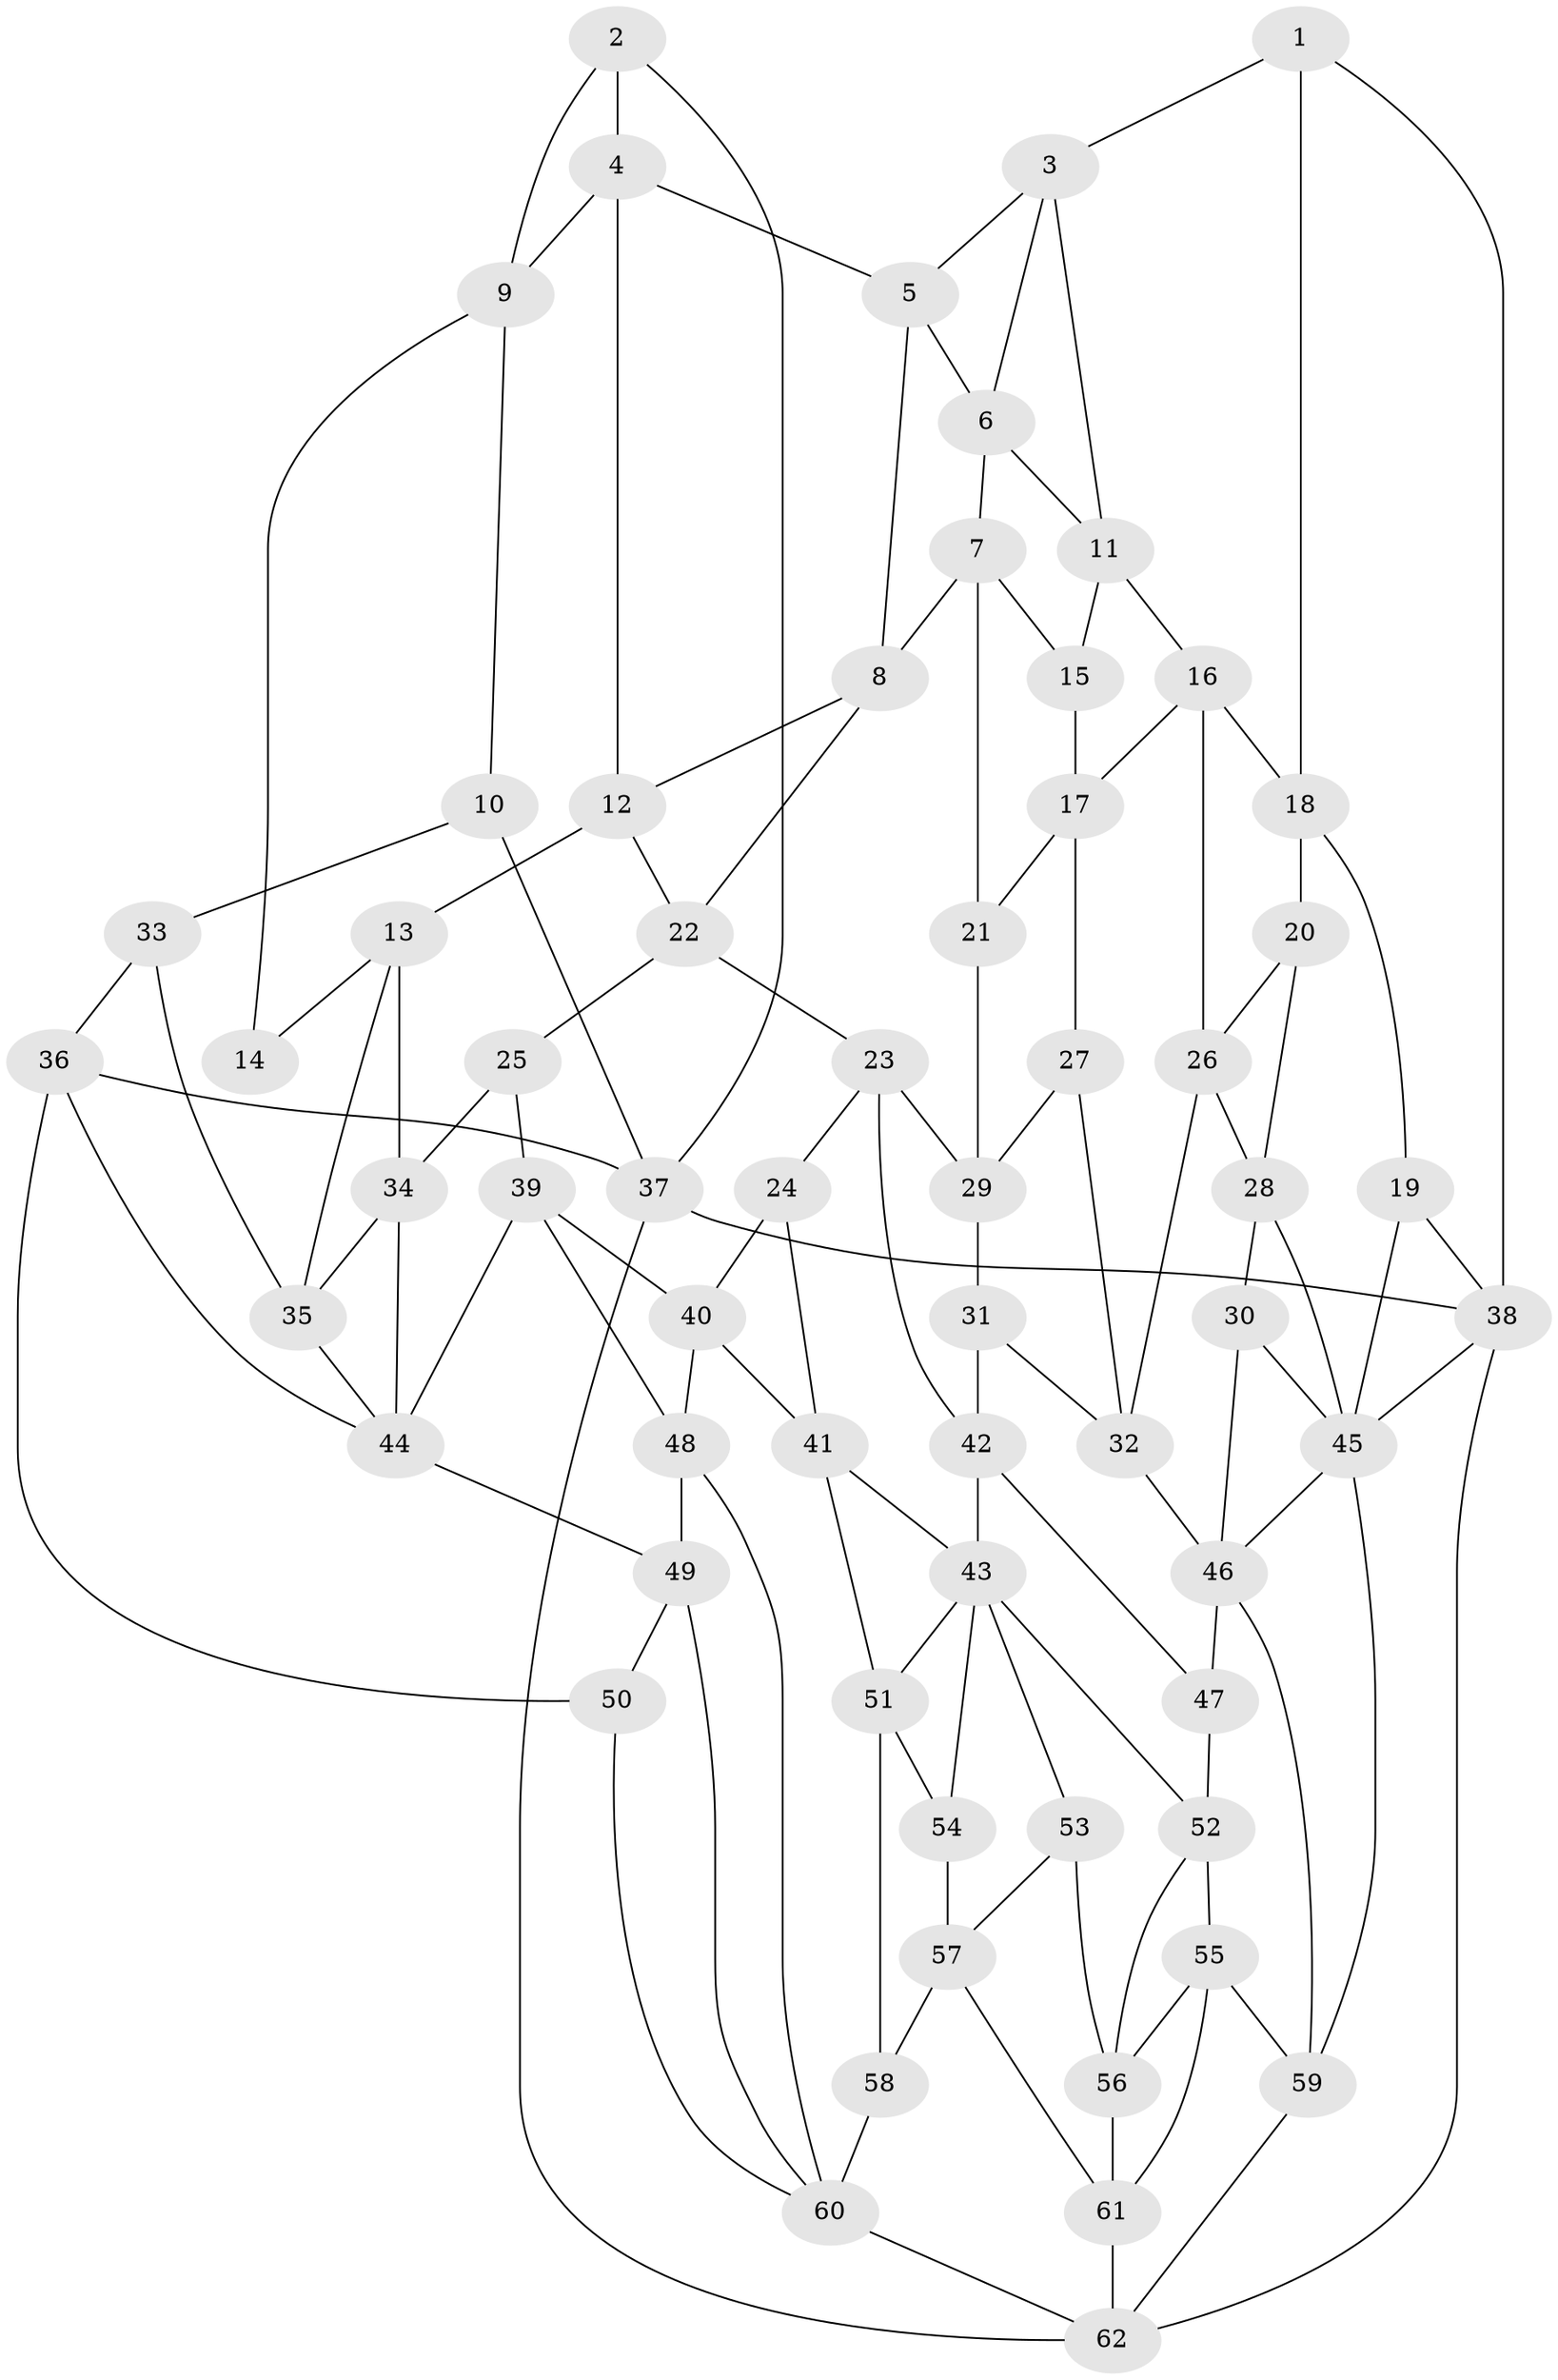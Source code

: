 // original degree distribution, {3: 0.024193548387096774, 4: 0.18548387096774194, 6: 0.18548387096774194, 5: 0.6048387096774194}
// Generated by graph-tools (version 1.1) at 2025/50/03/09/25 03:50:58]
// undirected, 62 vertices, 119 edges
graph export_dot {
graph [start="1"]
  node [color=gray90,style=filled];
  1;
  2;
  3;
  4;
  5;
  6;
  7;
  8;
  9;
  10;
  11;
  12;
  13;
  14;
  15;
  16;
  17;
  18;
  19;
  20;
  21;
  22;
  23;
  24;
  25;
  26;
  27;
  28;
  29;
  30;
  31;
  32;
  33;
  34;
  35;
  36;
  37;
  38;
  39;
  40;
  41;
  42;
  43;
  44;
  45;
  46;
  47;
  48;
  49;
  50;
  51;
  52;
  53;
  54;
  55;
  56;
  57;
  58;
  59;
  60;
  61;
  62;
  1 -- 3 [weight=1.0];
  1 -- 18 [weight=1.0];
  1 -- 38 [weight=1.0];
  2 -- 4 [weight=1.0];
  2 -- 9 [weight=1.0];
  2 -- 37 [weight=1.0];
  3 -- 5 [weight=1.0];
  3 -- 6 [weight=1.0];
  3 -- 11 [weight=1.0];
  4 -- 5 [weight=1.0];
  4 -- 9 [weight=1.0];
  4 -- 12 [weight=1.0];
  5 -- 6 [weight=1.0];
  5 -- 8 [weight=1.0];
  6 -- 7 [weight=1.0];
  6 -- 11 [weight=1.0];
  7 -- 8 [weight=1.0];
  7 -- 15 [weight=1.0];
  7 -- 21 [weight=1.0];
  8 -- 12 [weight=1.0];
  8 -- 22 [weight=1.0];
  9 -- 10 [weight=1.0];
  9 -- 14 [weight=1.0];
  10 -- 33 [weight=1.0];
  10 -- 37 [weight=1.0];
  11 -- 15 [weight=1.0];
  11 -- 16 [weight=1.0];
  12 -- 13 [weight=1.0];
  12 -- 22 [weight=1.0];
  13 -- 14 [weight=1.0];
  13 -- 34 [weight=1.0];
  13 -- 35 [weight=1.0];
  15 -- 17 [weight=1.0];
  16 -- 17 [weight=1.0];
  16 -- 18 [weight=1.0];
  16 -- 26 [weight=1.0];
  17 -- 21 [weight=1.0];
  17 -- 27 [weight=1.0];
  18 -- 19 [weight=1.0];
  18 -- 20 [weight=1.0];
  19 -- 38 [weight=1.0];
  19 -- 45 [weight=1.0];
  20 -- 26 [weight=1.0];
  20 -- 28 [weight=1.0];
  21 -- 29 [weight=1.0];
  22 -- 23 [weight=1.0];
  22 -- 25 [weight=1.0];
  23 -- 24 [weight=1.0];
  23 -- 29 [weight=1.0];
  23 -- 42 [weight=1.0];
  24 -- 40 [weight=1.0];
  24 -- 41 [weight=1.0];
  25 -- 34 [weight=1.0];
  25 -- 39 [weight=1.0];
  26 -- 28 [weight=1.0];
  26 -- 32 [weight=1.0];
  27 -- 29 [weight=1.0];
  27 -- 32 [weight=1.0];
  28 -- 30 [weight=1.0];
  28 -- 45 [weight=1.0];
  29 -- 31 [weight=1.0];
  30 -- 45 [weight=1.0];
  30 -- 46 [weight=1.0];
  31 -- 32 [weight=1.0];
  31 -- 42 [weight=1.0];
  32 -- 46 [weight=1.0];
  33 -- 35 [weight=1.0];
  33 -- 36 [weight=1.0];
  34 -- 35 [weight=1.0];
  34 -- 44 [weight=1.0];
  35 -- 44 [weight=1.0];
  36 -- 37 [weight=1.0];
  36 -- 44 [weight=1.0];
  36 -- 50 [weight=1.0];
  37 -- 38 [weight=2.0];
  37 -- 62 [weight=1.0];
  38 -- 45 [weight=1.0];
  38 -- 62 [weight=1.0];
  39 -- 40 [weight=1.0];
  39 -- 44 [weight=1.0];
  39 -- 48 [weight=1.0];
  40 -- 41 [weight=1.0];
  40 -- 48 [weight=1.0];
  41 -- 43 [weight=1.0];
  41 -- 51 [weight=1.0];
  42 -- 43 [weight=1.0];
  42 -- 47 [weight=1.0];
  43 -- 51 [weight=1.0];
  43 -- 52 [weight=1.0];
  43 -- 53 [weight=1.0];
  43 -- 54 [weight=1.0];
  44 -- 49 [weight=1.0];
  45 -- 46 [weight=1.0];
  45 -- 59 [weight=1.0];
  46 -- 47 [weight=2.0];
  46 -- 59 [weight=1.0];
  47 -- 52 [weight=1.0];
  48 -- 49 [weight=1.0];
  48 -- 60 [weight=1.0];
  49 -- 50 [weight=1.0];
  49 -- 60 [weight=1.0];
  50 -- 60 [weight=1.0];
  51 -- 54 [weight=1.0];
  51 -- 58 [weight=1.0];
  52 -- 55 [weight=1.0];
  52 -- 56 [weight=1.0];
  53 -- 56 [weight=1.0];
  53 -- 57 [weight=1.0];
  54 -- 57 [weight=1.0];
  55 -- 56 [weight=1.0];
  55 -- 59 [weight=1.0];
  55 -- 61 [weight=1.0];
  56 -- 61 [weight=1.0];
  57 -- 58 [weight=1.0];
  57 -- 61 [weight=1.0];
  58 -- 60 [weight=2.0];
  59 -- 62 [weight=1.0];
  60 -- 62 [weight=1.0];
  61 -- 62 [weight=1.0];
}
